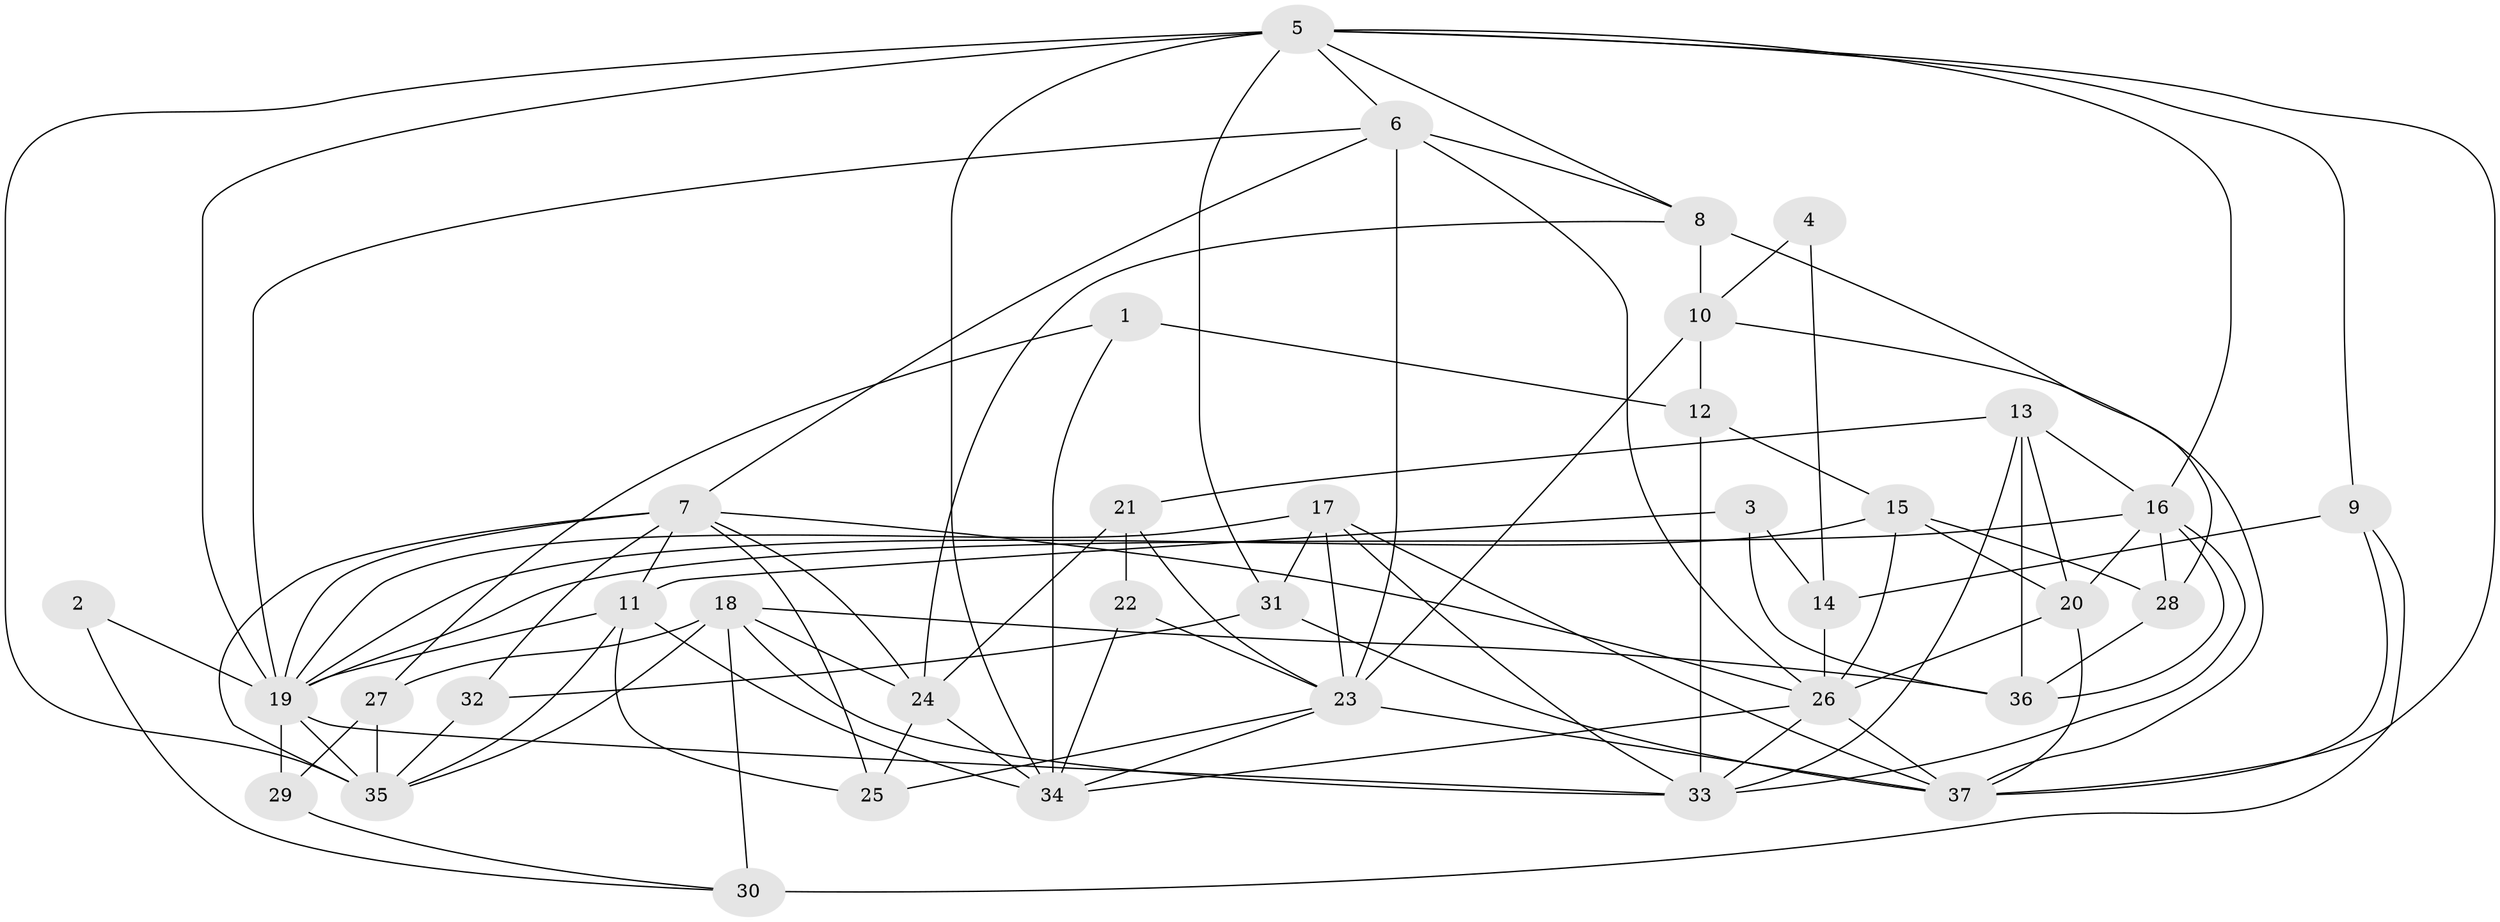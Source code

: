 // original degree distribution, {5: 0.21621621621621623, 4: 0.21621621621621623, 3: 0.25675675675675674, 2: 0.16216216216216217, 6: 0.0945945945945946, 8: 0.013513513513513514, 7: 0.04054054054054054}
// Generated by graph-tools (version 1.1) at 2025/01/03/09/25 03:01:59]
// undirected, 37 vertices, 97 edges
graph export_dot {
graph [start="1"]
  node [color=gray90,style=filled];
  1;
  2;
  3;
  4;
  5;
  6;
  7;
  8;
  9;
  10;
  11;
  12;
  13;
  14;
  15;
  16;
  17;
  18;
  19;
  20;
  21;
  22;
  23;
  24;
  25;
  26;
  27;
  28;
  29;
  30;
  31;
  32;
  33;
  34;
  35;
  36;
  37;
  1 -- 12 [weight=1.0];
  1 -- 27 [weight=1.0];
  1 -- 34 [weight=1.0];
  2 -- 19 [weight=1.0];
  2 -- 30 [weight=1.0];
  3 -- 11 [weight=1.0];
  3 -- 14 [weight=1.0];
  3 -- 36 [weight=1.0];
  4 -- 10 [weight=1.0];
  4 -- 14 [weight=1.0];
  5 -- 6 [weight=1.0];
  5 -- 8 [weight=1.0];
  5 -- 9 [weight=1.0];
  5 -- 16 [weight=1.0];
  5 -- 19 [weight=2.0];
  5 -- 31 [weight=1.0];
  5 -- 34 [weight=2.0];
  5 -- 35 [weight=1.0];
  5 -- 37 [weight=2.0];
  6 -- 7 [weight=1.0];
  6 -- 8 [weight=1.0];
  6 -- 19 [weight=1.0];
  6 -- 23 [weight=2.0];
  6 -- 26 [weight=1.0];
  7 -- 11 [weight=1.0];
  7 -- 19 [weight=1.0];
  7 -- 24 [weight=1.0];
  7 -- 25 [weight=1.0];
  7 -- 26 [weight=1.0];
  7 -- 32 [weight=1.0];
  7 -- 35 [weight=1.0];
  8 -- 10 [weight=1.0];
  8 -- 24 [weight=1.0];
  8 -- 28 [weight=1.0];
  9 -- 14 [weight=3.0];
  9 -- 30 [weight=2.0];
  9 -- 37 [weight=1.0];
  10 -- 12 [weight=1.0];
  10 -- 23 [weight=1.0];
  10 -- 37 [weight=1.0];
  11 -- 19 [weight=1.0];
  11 -- 25 [weight=1.0];
  11 -- 34 [weight=1.0];
  11 -- 35 [weight=1.0];
  12 -- 15 [weight=1.0];
  12 -- 33 [weight=1.0];
  13 -- 16 [weight=1.0];
  13 -- 20 [weight=1.0];
  13 -- 21 [weight=1.0];
  13 -- 33 [weight=1.0];
  13 -- 36 [weight=1.0];
  14 -- 26 [weight=1.0];
  15 -- 19 [weight=1.0];
  15 -- 20 [weight=1.0];
  15 -- 26 [weight=1.0];
  15 -- 28 [weight=1.0];
  16 -- 19 [weight=1.0];
  16 -- 20 [weight=1.0];
  16 -- 28 [weight=1.0];
  16 -- 33 [weight=1.0];
  16 -- 36 [weight=2.0];
  17 -- 19 [weight=1.0];
  17 -- 23 [weight=1.0];
  17 -- 31 [weight=1.0];
  17 -- 33 [weight=1.0];
  17 -- 37 [weight=1.0];
  18 -- 24 [weight=1.0];
  18 -- 27 [weight=2.0];
  18 -- 30 [weight=1.0];
  18 -- 33 [weight=1.0];
  18 -- 35 [weight=1.0];
  18 -- 36 [weight=1.0];
  19 -- 29 [weight=2.0];
  19 -- 33 [weight=1.0];
  19 -- 35 [weight=1.0];
  20 -- 26 [weight=2.0];
  20 -- 37 [weight=1.0];
  21 -- 22 [weight=1.0];
  21 -- 23 [weight=1.0];
  21 -- 24 [weight=1.0];
  22 -- 23 [weight=1.0];
  22 -- 34 [weight=1.0];
  23 -- 25 [weight=1.0];
  23 -- 34 [weight=1.0];
  23 -- 37 [weight=1.0];
  24 -- 25 [weight=1.0];
  24 -- 34 [weight=1.0];
  26 -- 33 [weight=1.0];
  26 -- 34 [weight=2.0];
  26 -- 37 [weight=2.0];
  27 -- 29 [weight=1.0];
  27 -- 35 [weight=1.0];
  28 -- 36 [weight=1.0];
  29 -- 30 [weight=1.0];
  31 -- 32 [weight=1.0];
  31 -- 37 [weight=1.0];
  32 -- 35 [weight=1.0];
}
